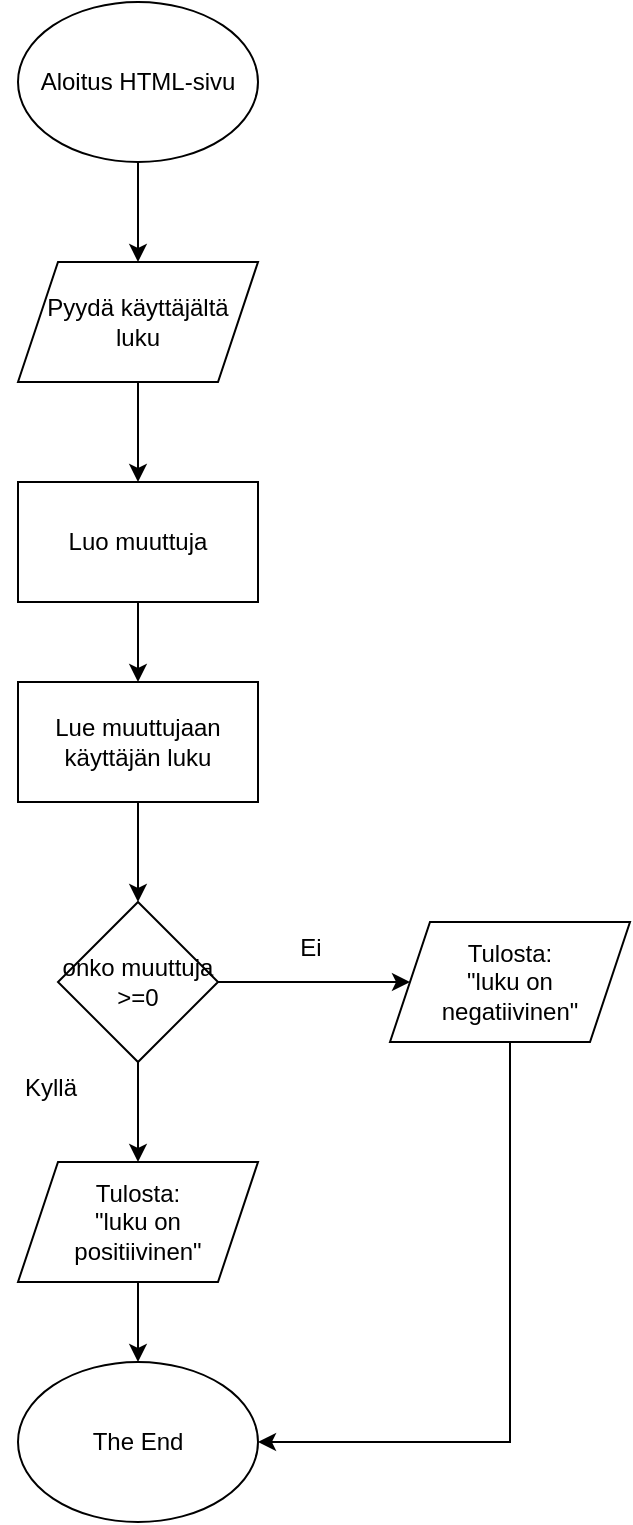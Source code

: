 <mxfile version="21.8.0" type="github">
  <diagram name="Sivu-1" id="W4FFq_kZuzr-m5j0ewvB">
    <mxGraphModel dx="1434" dy="774" grid="1" gridSize="10" guides="1" tooltips="1" connect="1" arrows="1" fold="1" page="1" pageScale="1" pageWidth="827" pageHeight="1169" math="0" shadow="0">
      <root>
        <mxCell id="0" />
        <mxCell id="1" parent="0" />
        <mxCell id="3uV2Bdasm1sYeJ457ex3-10" value="" style="edgeStyle=orthogonalEdgeStyle;rounded=0;orthogonalLoop=1;jettySize=auto;html=1;" edge="1" parent="1" source="3uV2Bdasm1sYeJ457ex3-1" target="3uV2Bdasm1sYeJ457ex3-2">
          <mxGeometry relative="1" as="geometry" />
        </mxCell>
        <mxCell id="3uV2Bdasm1sYeJ457ex3-1" value="Aloitus HTML-sivu" style="ellipse;whiteSpace=wrap;html=1;" vertex="1" parent="1">
          <mxGeometry x="354" y="40" width="120" height="80" as="geometry" />
        </mxCell>
        <mxCell id="3uV2Bdasm1sYeJ457ex3-11" value="" style="edgeStyle=orthogonalEdgeStyle;rounded=0;orthogonalLoop=1;jettySize=auto;html=1;" edge="1" parent="1" source="3uV2Bdasm1sYeJ457ex3-2" target="3uV2Bdasm1sYeJ457ex3-3">
          <mxGeometry relative="1" as="geometry" />
        </mxCell>
        <mxCell id="3uV2Bdasm1sYeJ457ex3-2" value="&lt;div&gt;Pyydä käyttäjältä&lt;/div&gt;&lt;div&gt;luku&lt;br&gt;&lt;/div&gt;" style="shape=parallelogram;perimeter=parallelogramPerimeter;whiteSpace=wrap;html=1;fixedSize=1;" vertex="1" parent="1">
          <mxGeometry x="354" y="170" width="120" height="60" as="geometry" />
        </mxCell>
        <mxCell id="3uV2Bdasm1sYeJ457ex3-12" value="" style="edgeStyle=orthogonalEdgeStyle;rounded=0;orthogonalLoop=1;jettySize=auto;html=1;" edge="1" parent="1" source="3uV2Bdasm1sYeJ457ex3-3" target="3uV2Bdasm1sYeJ457ex3-4">
          <mxGeometry relative="1" as="geometry" />
        </mxCell>
        <mxCell id="3uV2Bdasm1sYeJ457ex3-3" value="Luo muuttuja" style="rounded=0;whiteSpace=wrap;html=1;" vertex="1" parent="1">
          <mxGeometry x="354" y="280" width="120" height="60" as="geometry" />
        </mxCell>
        <mxCell id="3uV2Bdasm1sYeJ457ex3-13" value="" style="edgeStyle=orthogonalEdgeStyle;rounded=0;orthogonalLoop=1;jettySize=auto;html=1;" edge="1" parent="1" source="3uV2Bdasm1sYeJ457ex3-4" target="3uV2Bdasm1sYeJ457ex3-5">
          <mxGeometry relative="1" as="geometry" />
        </mxCell>
        <mxCell id="3uV2Bdasm1sYeJ457ex3-4" value="&lt;div&gt;Lue muuttujaan&lt;/div&gt;&lt;div&gt;käyttäjän luku&lt;br&gt;&lt;/div&gt;" style="rounded=0;whiteSpace=wrap;html=1;" vertex="1" parent="1">
          <mxGeometry x="354" y="380" width="120" height="60" as="geometry" />
        </mxCell>
        <mxCell id="3uV2Bdasm1sYeJ457ex3-14" value="" style="edgeStyle=orthogonalEdgeStyle;rounded=0;orthogonalLoop=1;jettySize=auto;html=1;" edge="1" parent="1" source="3uV2Bdasm1sYeJ457ex3-5" target="3uV2Bdasm1sYeJ457ex3-7">
          <mxGeometry relative="1" as="geometry" />
        </mxCell>
        <mxCell id="3uV2Bdasm1sYeJ457ex3-15" value="" style="edgeStyle=orthogonalEdgeStyle;rounded=0;orthogonalLoop=1;jettySize=auto;html=1;" edge="1" parent="1" source="3uV2Bdasm1sYeJ457ex3-5" target="3uV2Bdasm1sYeJ457ex3-6">
          <mxGeometry relative="1" as="geometry" />
        </mxCell>
        <mxCell id="3uV2Bdasm1sYeJ457ex3-5" value="&lt;div&gt;onko muuttuja&lt;/div&gt;&lt;div&gt;&amp;gt;=0&lt;br&gt;&lt;/div&gt;" style="rhombus;whiteSpace=wrap;html=1;" vertex="1" parent="1">
          <mxGeometry x="374" y="490" width="80" height="80" as="geometry" />
        </mxCell>
        <mxCell id="3uV2Bdasm1sYeJ457ex3-6" value="Tulosta:&lt;br&gt;&quot;luku on&lt;br&gt;positiivinen&quot;" style="shape=parallelogram;perimeter=parallelogramPerimeter;whiteSpace=wrap;html=1;fixedSize=1;" vertex="1" parent="1">
          <mxGeometry x="354" y="620" width="120" height="60" as="geometry" />
        </mxCell>
        <mxCell id="3uV2Bdasm1sYeJ457ex3-7" value="Tulosta:&lt;br&gt;&quot;luku on&lt;br&gt;negatiivinen&quot;" style="shape=parallelogram;perimeter=parallelogramPerimeter;whiteSpace=wrap;html=1;fixedSize=1;" vertex="1" parent="1">
          <mxGeometry x="540" y="500" width="120" height="60" as="geometry" />
        </mxCell>
        <mxCell id="3uV2Bdasm1sYeJ457ex3-8" value="The End" style="ellipse;whiteSpace=wrap;html=1;" vertex="1" parent="1">
          <mxGeometry x="354" y="720" width="120" height="80" as="geometry" />
        </mxCell>
        <mxCell id="3uV2Bdasm1sYeJ457ex3-9" value="" style="endArrow=classic;html=1;rounded=0;entryX=0.5;entryY=0;entryDx=0;entryDy=0;" edge="1" parent="1" target="3uV2Bdasm1sYeJ457ex3-8">
          <mxGeometry width="50" height="50" relative="1" as="geometry">
            <mxPoint x="414" y="680" as="sourcePoint" />
            <mxPoint x="464" y="630" as="targetPoint" />
          </mxGeometry>
        </mxCell>
        <mxCell id="3uV2Bdasm1sYeJ457ex3-16" value="" style="endArrow=classic;html=1;rounded=0;entryX=1;entryY=0.5;entryDx=0;entryDy=0;" edge="1" parent="1" target="3uV2Bdasm1sYeJ457ex3-8">
          <mxGeometry width="50" height="50" relative="1" as="geometry">
            <mxPoint x="600" y="560" as="sourcePoint" />
            <mxPoint x="600" y="760" as="targetPoint" />
            <Array as="points">
              <mxPoint x="600" y="760" />
            </Array>
          </mxGeometry>
        </mxCell>
        <mxCell id="3uV2Bdasm1sYeJ457ex3-17" value="Ei" style="text;html=1;align=center;verticalAlign=middle;resizable=0;points=[];autosize=1;strokeColor=none;fillColor=none;" vertex="1" parent="1">
          <mxGeometry x="485" y="498" width="30" height="30" as="geometry" />
        </mxCell>
        <mxCell id="3uV2Bdasm1sYeJ457ex3-18" value="Kyllä" style="text;html=1;align=center;verticalAlign=middle;resizable=0;points=[];autosize=1;strokeColor=none;fillColor=none;" vertex="1" parent="1">
          <mxGeometry x="345" y="568" width="50" height="30" as="geometry" />
        </mxCell>
      </root>
    </mxGraphModel>
  </diagram>
</mxfile>
